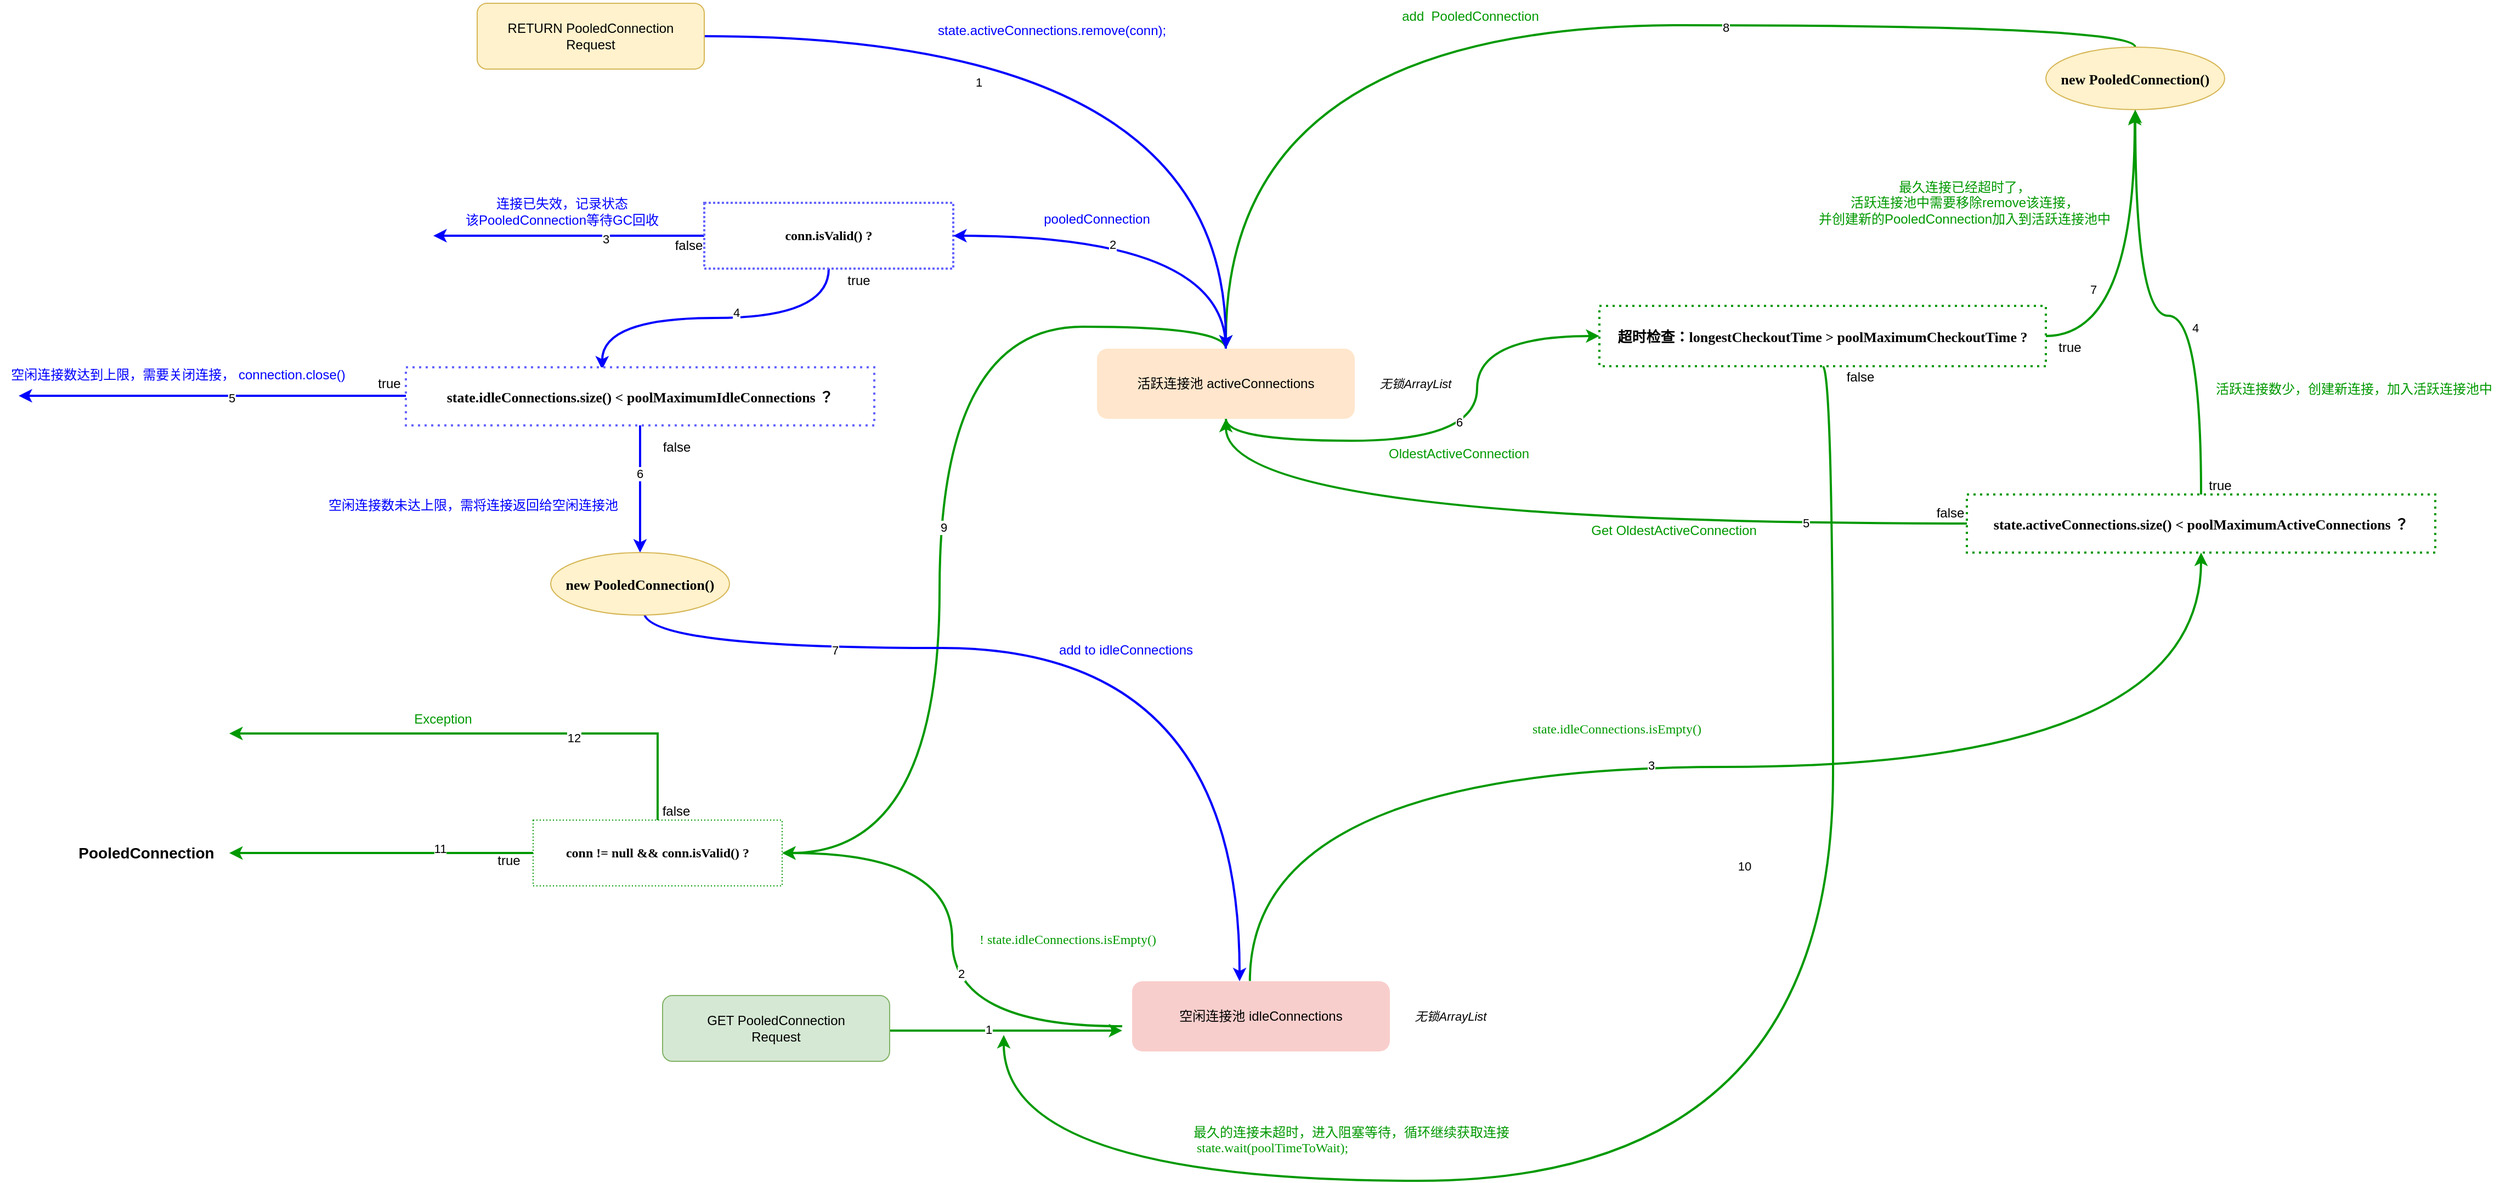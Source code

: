 <mxfile version="21.2.1" type="device">
  <diagram name="第 1 页" id="uaehS4REUFnTmjwTQcWF">
    <mxGraphModel dx="3006" dy="1489" grid="0" gridSize="10" guides="1" tooltips="1" connect="1" arrows="1" fold="1" page="0" pageScale="1" pageWidth="827" pageHeight="1169" math="0" shadow="0">
      <root>
        <mxCell id="0" />
        <mxCell id="1" parent="0" />
        <mxCell id="XAxzHW4d63KUv2WBRbAG-8" value="" style="group" vertex="1" connectable="0" parent="1">
          <mxGeometry x="232" y="768" width="346" height="64" as="geometry" />
        </mxCell>
        <mxCell id="XAxzHW4d63KUv2WBRbAG-4" value="空闲连接池&amp;nbsp;idleConnections" style="rounded=1;whiteSpace=wrap;html=1;fillColor=#f8cecc;strokeColor=none;" vertex="1" parent="XAxzHW4d63KUv2WBRbAG-8">
          <mxGeometry width="235" height="64" as="geometry" />
        </mxCell>
        <mxCell id="XAxzHW4d63KUv2WBRbAG-7" value="&lt;font style=&quot;font-size: 11px;&quot;&gt;&lt;i&gt;无锁ArrayList&lt;/i&gt;&lt;/font&gt;" style="text;html=1;strokeColor=none;fillColor=none;align=center;verticalAlign=middle;whiteSpace=wrap;rounded=0;" vertex="1" parent="XAxzHW4d63KUv2WBRbAG-8">
          <mxGeometry x="235" y="21.5" width="111" height="21" as="geometry" />
        </mxCell>
        <mxCell id="XAxzHW4d63KUv2WBRbAG-9" value="" style="group" vertex="1" connectable="0" parent="1">
          <mxGeometry x="200" y="191" width="346" height="64" as="geometry" />
        </mxCell>
        <mxCell id="XAxzHW4d63KUv2WBRbAG-3" value="活跃连接池&amp;nbsp;activeConnections" style="rounded=1;whiteSpace=wrap;html=1;fillColor=#ffe6cc;strokeColor=none;" vertex="1" parent="XAxzHW4d63KUv2WBRbAG-9">
          <mxGeometry width="235" height="64" as="geometry" />
        </mxCell>
        <mxCell id="XAxzHW4d63KUv2WBRbAG-6" value="&lt;font style=&quot;font-size: 11px;&quot;&gt;&lt;i&gt;无锁ArrayList&lt;/i&gt;&lt;/font&gt;" style="text;html=1;strokeColor=none;fillColor=none;align=center;verticalAlign=middle;whiteSpace=wrap;rounded=0;" vertex="1" parent="XAxzHW4d63KUv2WBRbAG-9">
          <mxGeometry x="235" y="21.5" width="111" height="21" as="geometry" />
        </mxCell>
        <mxCell id="XAxzHW4d63KUv2WBRbAG-15" value="&lt;font color=&quot;#009900&quot; face=&quot;Comic Sans MS&quot;&gt;! state.idleConnections.isEmpty()&lt;/font&gt;" style="text;html=1;strokeColor=none;fillColor=none;align=center;verticalAlign=middle;whiteSpace=wrap;rounded=0;" vertex="1" parent="1">
          <mxGeometry x="70" y="704" width="206.5" height="52" as="geometry" />
        </mxCell>
        <mxCell id="XAxzHW4d63KUv2WBRbAG-18" value="" style="endArrow=classic;html=1;rounded=0;strokeWidth=2;strokeColor=#009900;" edge="1" parent="1">
          <mxGeometry width="50" height="50" relative="1" as="geometry">
            <mxPoint x="8" y="813" as="sourcePoint" />
            <mxPoint x="223" y="813" as="targetPoint" />
          </mxGeometry>
        </mxCell>
        <mxCell id="XAxzHW4d63KUv2WBRbAG-69" value="1" style="edgeLabel;html=1;align=center;verticalAlign=middle;resizable=0;points=[];" vertex="1" connectable="0" parent="XAxzHW4d63KUv2WBRbAG-18">
          <mxGeometry x="-0.136" y="1" relative="1" as="geometry">
            <mxPoint as="offset" />
          </mxGeometry>
        </mxCell>
        <mxCell id="XAxzHW4d63KUv2WBRbAG-29" style="edgeStyle=orthogonalEdgeStyle;rounded=0;orthogonalLoop=1;jettySize=auto;html=1;entryX=0.5;entryY=0;entryDx=0;entryDy=0;curved=1;exitX=0.5;exitY=0;exitDx=0;exitDy=0;strokeColor=#009900;strokeWidth=2;" edge="1" parent="1" source="XAxzHW4d63KUv2WBRbAG-21" target="XAxzHW4d63KUv2WBRbAG-3">
          <mxGeometry relative="1" as="geometry">
            <mxPoint x="679" y="108" as="sourcePoint" />
          </mxGeometry>
        </mxCell>
        <mxCell id="XAxzHW4d63KUv2WBRbAG-87" value="8" style="edgeLabel;html=1;align=center;verticalAlign=middle;resizable=0;points=[];" vertex="1" connectable="0" parent="XAxzHW4d63KUv2WBRbAG-29">
          <mxGeometry x="-0.312" y="2" relative="1" as="geometry">
            <mxPoint as="offset" />
          </mxGeometry>
        </mxCell>
        <mxCell id="XAxzHW4d63KUv2WBRbAG-21" value="&lt;font size=&quot;1&quot; face=&quot;Comic Sans MS&quot;&gt;&lt;b style=&quot;font-size: 13px;&quot;&gt;new PooledConnection()&lt;/b&gt;&lt;/font&gt;" style="ellipse;whiteSpace=wrap;html=1;fillColor=#fff2cc;strokeColor=#d6b656;" vertex="1" parent="1">
          <mxGeometry x="1065" y="-84" width="163" height="57" as="geometry" />
        </mxCell>
        <mxCell id="XAxzHW4d63KUv2WBRbAG-30" style="edgeStyle=orthogonalEdgeStyle;rounded=0;orthogonalLoop=1;jettySize=auto;html=1;entryX=0.5;entryY=1;entryDx=0;entryDy=0;curved=1;strokeColor=#009900;strokeWidth=2;" edge="1" parent="1" source="XAxzHW4d63KUv2WBRbAG-26" target="XAxzHW4d63KUv2WBRbAG-21">
          <mxGeometry relative="1" as="geometry">
            <Array as="points">
              <mxPoint x="1207" y="161" />
              <mxPoint x="1147" y="161" />
            </Array>
          </mxGeometry>
        </mxCell>
        <mxCell id="XAxzHW4d63KUv2WBRbAG-73" value="4" style="edgeLabel;html=1;align=center;verticalAlign=middle;resizable=0;points=[];" vertex="1" connectable="0" parent="XAxzHW4d63KUv2WBRbAG-30">
          <mxGeometry x="-0.181" y="11" relative="1" as="geometry">
            <mxPoint as="offset" />
          </mxGeometry>
        </mxCell>
        <mxCell id="XAxzHW4d63KUv2WBRbAG-80" style="edgeStyle=orthogonalEdgeStyle;rounded=0;orthogonalLoop=1;jettySize=auto;html=1;entryX=0.5;entryY=1;entryDx=0;entryDy=0;curved=1;strokeColor=#009900;strokeWidth=2;" edge="1" parent="1" source="XAxzHW4d63KUv2WBRbAG-26" target="XAxzHW4d63KUv2WBRbAG-3">
          <mxGeometry relative="1" as="geometry" />
        </mxCell>
        <mxCell id="XAxzHW4d63KUv2WBRbAG-81" value="5" style="edgeLabel;html=1;align=center;verticalAlign=middle;resizable=0;points=[];" vertex="1" connectable="0" parent="XAxzHW4d63KUv2WBRbAG-80">
          <mxGeometry x="-0.618" y="-1" relative="1" as="geometry">
            <mxPoint as="offset" />
          </mxGeometry>
        </mxCell>
        <mxCell id="XAxzHW4d63KUv2WBRbAG-26" value="&lt;font style=&quot;font-size: 13px;&quot; face=&quot;Comic Sans MS&quot;&gt;&lt;b&gt;state.activeConnections.size() &amp;lt; poolMaximumActiveConnections ？&lt;/b&gt;&lt;/font&gt;" style="rounded=0;whiteSpace=wrap;html=1;dashed=1;dashPattern=1 2;strokeWidth=2;strokeColor=#009900;" vertex="1" parent="1">
          <mxGeometry x="993" y="324" width="427" height="53" as="geometry" />
        </mxCell>
        <mxCell id="XAxzHW4d63KUv2WBRbAG-27" style="edgeStyle=orthogonalEdgeStyle;rounded=0;orthogonalLoop=1;jettySize=auto;html=1;entryX=0.5;entryY=1;entryDx=0;entryDy=0;exitX=0.457;exitY=-0.004;exitDx=0;exitDy=0;exitPerimeter=0;curved=1;strokeWidth=2;strokeColor=#009900;" edge="1" parent="1" source="XAxzHW4d63KUv2WBRbAG-4" target="XAxzHW4d63KUv2WBRbAG-26">
          <mxGeometry relative="1" as="geometry" />
        </mxCell>
        <mxCell id="XAxzHW4d63KUv2WBRbAG-71" value="3" style="edgeLabel;html=1;align=center;verticalAlign=middle;resizable=0;points=[];" vertex="1" connectable="0" parent="XAxzHW4d63KUv2WBRbAG-27">
          <mxGeometry x="-0.109" y="2" relative="1" as="geometry">
            <mxPoint as="offset" />
          </mxGeometry>
        </mxCell>
        <mxCell id="XAxzHW4d63KUv2WBRbAG-28" value="&lt;span style=&quot;font-family: &amp;quot;Comic Sans MS&amp;quot;; font-size: 12px; font-style: normal; font-variant-ligatures: normal; font-variant-caps: normal; font-weight: 400; letter-spacing: normal; orphans: 2; text-align: center; text-indent: 0px; text-transform: none; widows: 2; word-spacing: 0px; -webkit-text-stroke-width: 0px; background-color: rgb(255, 255, 255); text-decoration-thickness: initial; text-decoration-style: initial; text-decoration-color: initial; float: none; display: inline !important;&quot;&gt;&lt;font color=&quot;#009900&quot;&gt;state.idleConnections.isEmpty()&lt;/font&gt;&lt;/span&gt;" style="text;whiteSpace=wrap;html=1;" vertex="1" parent="1">
          <mxGeometry x="595.0" y="524" width="206" height="37" as="geometry" />
        </mxCell>
        <mxCell id="XAxzHW4d63KUv2WBRbAG-31" value="&lt;font color=&quot;#009900&quot;&gt;活跃连接数少，创建新连接，加入活跃连接池中&lt;/font&gt;" style="text;html=1;strokeColor=none;fillColor=none;align=center;verticalAlign=middle;whiteSpace=wrap;rounded=0;" vertex="1" parent="1">
          <mxGeometry x="1214" y="219" width="264" height="17" as="geometry" />
        </mxCell>
        <mxCell id="XAxzHW4d63KUv2WBRbAG-32" value="&lt;font color=&quot;#009900&quot;&gt;add&amp;nbsp;&amp;nbsp;PooledConnection&lt;/font&gt;" style="text;html=1;strokeColor=none;fillColor=none;align=center;verticalAlign=middle;whiteSpace=wrap;rounded=0;" vertex="1" parent="1">
          <mxGeometry x="461" y="-127" width="159" height="30" as="geometry" />
        </mxCell>
        <mxCell id="XAxzHW4d63KUv2WBRbAG-37" value="&lt;font color=&quot;#009900&quot;&gt;Get OldestActiveConnection&lt;/font&gt;" style="text;html=1;strokeColor=none;fillColor=none;align=center;verticalAlign=middle;whiteSpace=wrap;rounded=0;" vertex="1" parent="1">
          <mxGeometry x="610" y="341" width="232" height="31" as="geometry" />
        </mxCell>
        <mxCell id="XAxzHW4d63KUv2WBRbAG-42" style="edgeStyle=orthogonalEdgeStyle;rounded=0;orthogonalLoop=1;jettySize=auto;html=1;curved=1;strokeColor=#009900;strokeWidth=2;" edge="1" parent="1" source="XAxzHW4d63KUv2WBRbAG-41">
          <mxGeometry relative="1" as="geometry">
            <mxPoint x="1146" y="-25" as="targetPoint" />
          </mxGeometry>
        </mxCell>
        <mxCell id="XAxzHW4d63KUv2WBRbAG-84" value="7" style="edgeLabel;html=1;align=center;verticalAlign=middle;resizable=0;points=[];" vertex="1" connectable="0" parent="XAxzHW4d63KUv2WBRbAG-42">
          <mxGeometry x="-0.128" y="39" relative="1" as="geometry">
            <mxPoint as="offset" />
          </mxGeometry>
        </mxCell>
        <mxCell id="XAxzHW4d63KUv2WBRbAG-85" style="edgeStyle=orthogonalEdgeStyle;rounded=0;orthogonalLoop=1;jettySize=auto;html=1;curved=1;exitX=0.5;exitY=1;exitDx=0;exitDy=0;strokeWidth=2;strokeColor=#009900;" edge="1" parent="1" source="XAxzHW4d63KUv2WBRbAG-41">
          <mxGeometry relative="1" as="geometry">
            <mxPoint x="115" y="817" as="targetPoint" />
            <Array as="points">
              <mxPoint x="871" y="950" />
              <mxPoint x="115" y="950" />
            </Array>
          </mxGeometry>
        </mxCell>
        <mxCell id="XAxzHW4d63KUv2WBRbAG-95" value="10" style="edgeLabel;html=1;align=center;verticalAlign=middle;resizable=0;points=[];" vertex="1" connectable="0" parent="XAxzHW4d63KUv2WBRbAG-85">
          <mxGeometry x="-0.443" y="-94" relative="1" as="geometry">
            <mxPoint x="13" y="8" as="offset" />
          </mxGeometry>
        </mxCell>
        <mxCell id="XAxzHW4d63KUv2WBRbAG-41" value="&lt;font style=&quot;font-size: 13px;&quot; face=&quot;Comic Sans MS&quot;&gt;&lt;b&gt;超时检查：longestCheckoutTime &amp;gt; poolMaximumCheckoutTime ?&lt;/b&gt;&lt;/font&gt;" style="rounded=0;whiteSpace=wrap;html=1;dashed=1;dashPattern=1 2;strokeColor=#009900;strokeWidth=2;" vertex="1" parent="1">
          <mxGeometry x="658" y="152" width="407" height="55" as="geometry" />
        </mxCell>
        <mxCell id="XAxzHW4d63KUv2WBRbAG-43" value="&lt;font color=&quot;#009900&quot;&gt;最久连接已经超时了，&lt;br&gt;活跃连接池中需要移除remove该连接，&lt;br&gt;并创建新的PooledConnection加入到活跃连接池中&lt;/font&gt;" style="text;html=1;strokeColor=none;fillColor=none;align=center;verticalAlign=middle;whiteSpace=wrap;rounded=0;" vertex="1" parent="1">
          <mxGeometry x="846" y="23" width="290" height="69" as="geometry" />
        </mxCell>
        <mxCell id="XAxzHW4d63KUv2WBRbAG-46" value="GET PooledConnection&lt;br&gt;Request" style="rounded=1;whiteSpace=wrap;html=1;fillColor=#d5e8d4;strokeColor=#82b366;" vertex="1" parent="1">
          <mxGeometry x="-196" y="781" width="207" height="60" as="geometry" />
        </mxCell>
        <mxCell id="XAxzHW4d63KUv2WBRbAG-62" style="edgeStyle=orthogonalEdgeStyle;rounded=0;orthogonalLoop=1;jettySize=auto;html=1;entryX=1;entryY=0.5;entryDx=0;entryDy=0;strokeColor=#009900;strokeWidth=2;" edge="1" parent="1" source="XAxzHW4d63KUv2WBRbAG-48" target="XAxzHW4d63KUv2WBRbAG-61">
          <mxGeometry relative="1" as="geometry" />
        </mxCell>
        <mxCell id="XAxzHW4d63KUv2WBRbAG-97" value="11" style="edgeLabel;html=1;align=center;verticalAlign=middle;resizable=0;points=[];" vertex="1" connectable="0" parent="XAxzHW4d63KUv2WBRbAG-62">
          <mxGeometry x="-0.393" y="-4" relative="1" as="geometry">
            <mxPoint x="-1" as="offset" />
          </mxGeometry>
        </mxCell>
        <mxCell id="XAxzHW4d63KUv2WBRbAG-63" style="edgeStyle=orthogonalEdgeStyle;rounded=0;orthogonalLoop=1;jettySize=auto;html=1;strokeColor=#009900;strokeWidth=2;" edge="1" parent="1" source="XAxzHW4d63KUv2WBRbAG-48">
          <mxGeometry relative="1" as="geometry">
            <mxPoint x="-591" y="542" as="targetPoint" />
            <Array as="points">
              <mxPoint x="-200" y="542" />
            </Array>
          </mxGeometry>
        </mxCell>
        <mxCell id="XAxzHW4d63KUv2WBRbAG-98" value="12" style="edgeLabel;html=1;align=center;verticalAlign=middle;resizable=0;points=[];" vertex="1" connectable="0" parent="XAxzHW4d63KUv2WBRbAG-63">
          <mxGeometry x="-0.338" y="4" relative="1" as="geometry">
            <mxPoint as="offset" />
          </mxGeometry>
        </mxCell>
        <mxCell id="XAxzHW4d63KUv2WBRbAG-48" value="&lt;font face=&quot;Comic Sans MS&quot;&gt;&lt;b&gt;conn != null &amp;amp;&amp;amp; conn.isValid() ?&lt;/b&gt;&lt;/font&gt;" style="rounded=0;whiteSpace=wrap;html=1;dashed=1;dashPattern=1 2;strokeColor=#009900;" vertex="1" parent="1">
          <mxGeometry x="-314" y="621" width="227" height="60" as="geometry" />
        </mxCell>
        <mxCell id="XAxzHW4d63KUv2WBRbAG-60" value="&lt;font color=&quot;#009900&quot;&gt;Exception&lt;/font&gt;" style="text;html=1;strokeColor=none;fillColor=none;align=center;verticalAlign=middle;whiteSpace=wrap;rounded=0;" vertex="1" parent="1">
          <mxGeometry x="-426" y="514" width="60" height="30" as="geometry" />
        </mxCell>
        <mxCell id="XAxzHW4d63KUv2WBRbAG-61" value="&lt;font style=&quot;font-size: 14px;&quot;&gt;&lt;b&gt;PooledConnection&lt;/b&gt;&lt;/font&gt;" style="text;html=1;strokeColor=none;fillColor=none;align=center;verticalAlign=middle;whiteSpace=wrap;rounded=0;" vertex="1" parent="1">
          <mxGeometry x="-742" y="616.5" width="151" height="69" as="geometry" />
        </mxCell>
        <mxCell id="XAxzHW4d63KUv2WBRbAG-65" value="false&lt;br&gt;" style="text;html=1;strokeColor=none;fillColor=none;align=center;verticalAlign=middle;whiteSpace=wrap;rounded=0;" vertex="1" parent="1">
          <mxGeometry x="948" y="326" width="60" height="30" as="geometry" />
        </mxCell>
        <mxCell id="XAxzHW4d63KUv2WBRbAG-66" value="false&lt;br&gt;" style="text;html=1;strokeColor=none;fillColor=none;align=center;verticalAlign=middle;whiteSpace=wrap;rounded=0;" vertex="1" parent="1">
          <mxGeometry x="-214" y="598" width="61" height="30" as="geometry" />
        </mxCell>
        <mxCell id="XAxzHW4d63KUv2WBRbAG-67" value="true" style="text;html=1;strokeColor=none;fillColor=none;align=center;verticalAlign=middle;whiteSpace=wrap;rounded=0;" vertex="1" parent="1">
          <mxGeometry x="-366" y="643" width="60" height="30" as="geometry" />
        </mxCell>
        <mxCell id="XAxzHW4d63KUv2WBRbAG-68" style="edgeStyle=orthogonalEdgeStyle;rounded=0;orthogonalLoop=1;jettySize=auto;html=1;entryX=1;entryY=0.5;entryDx=0;entryDy=0;curved=1;strokeColor=#009900;strokeWidth=2;" edge="1" parent="1" target="XAxzHW4d63KUv2WBRbAG-48">
          <mxGeometry relative="1" as="geometry">
            <mxPoint x="223" y="809" as="sourcePoint" />
          </mxGeometry>
        </mxCell>
        <mxCell id="XAxzHW4d63KUv2WBRbAG-70" value="2" style="edgeLabel;html=1;align=center;verticalAlign=middle;resizable=0;points=[];" vertex="1" connectable="0" parent="XAxzHW4d63KUv2WBRbAG-68">
          <mxGeometry x="-0.131" y="-8" relative="1" as="geometry">
            <mxPoint as="offset" />
          </mxGeometry>
        </mxCell>
        <mxCell id="XAxzHW4d63KUv2WBRbAG-72" value="true" style="text;html=1;strokeColor=none;fillColor=none;align=center;verticalAlign=middle;whiteSpace=wrap;rounded=0;" vertex="1" parent="1">
          <mxGeometry x="1194" y="301" width="60" height="30" as="geometry" />
        </mxCell>
        <mxCell id="XAxzHW4d63KUv2WBRbAG-78" value="&lt;span style=&quot;font-family: Helvetica; font-size: 12px; font-style: normal; font-variant-ligatures: normal; font-variant-caps: normal; font-weight: 400; letter-spacing: normal; orphans: 2; text-align: center; text-indent: 0px; text-transform: none; widows: 2; word-spacing: 0px; -webkit-text-stroke-width: 0px; background-color: rgb(255, 255, 255); text-decoration-thickness: initial; text-decoration-style: initial; text-decoration-color: initial; float: none; display: inline !important;&quot;&gt;&lt;font color=&quot;#009900&quot;&gt;OldestActiveConnection&lt;/font&gt;&lt;/span&gt;" style="text;whiteSpace=wrap;html=1;" vertex="1" parent="1">
          <mxGeometry x="463.999" y="272.997" width="153" height="36" as="geometry" />
        </mxCell>
        <mxCell id="XAxzHW4d63KUv2WBRbAG-79" style="edgeStyle=orthogonalEdgeStyle;rounded=0;orthogonalLoop=1;jettySize=auto;html=1;curved=1;exitX=0.5;exitY=1;exitDx=0;exitDy=0;strokeColor=#009900;strokeWidth=2;" edge="1" parent="1" source="XAxzHW4d63KUv2WBRbAG-3" target="XAxzHW4d63KUv2WBRbAG-41">
          <mxGeometry relative="1" as="geometry" />
        </mxCell>
        <mxCell id="XAxzHW4d63KUv2WBRbAG-82" value="6" style="edgeLabel;html=1;align=center;verticalAlign=middle;resizable=0;points=[];" vertex="1" connectable="0" parent="XAxzHW4d63KUv2WBRbAG-79">
          <mxGeometry x="0.168" y="17" relative="1" as="geometry">
            <mxPoint as="offset" />
          </mxGeometry>
        </mxCell>
        <mxCell id="XAxzHW4d63KUv2WBRbAG-86" value="&lt;span style=&quot;orphans: 2; text-align: center; text-indent: 0px; widows: 2; background-color: rgb(255, 255, 255); text-decoration-thickness: initial; text-decoration-style: initial; text-decoration-color: initial; float: none; display: inline !important;&quot;&gt;&lt;font color=&quot;#009900&quot;&gt;最久的连接未超时，进入阻塞等待，循环继续获取连接&lt;br&gt;&lt;font face=&quot;Comic Sans MS&quot;&gt;&amp;nbsp;state.wait(poolTimeToWait);&lt;/font&gt;&lt;/font&gt;&lt;br&gt;&lt;/span&gt;" style="text;whiteSpace=wrap;html=1;" vertex="1" parent="1">
          <mxGeometry x="286" y="892" width="389" height="44" as="geometry" />
        </mxCell>
        <mxCell id="XAxzHW4d63KUv2WBRbAG-90" value="true" style="text;html=1;strokeColor=none;fillColor=none;align=center;verticalAlign=middle;whiteSpace=wrap;rounded=0;" vertex="1" parent="1">
          <mxGeometry x="1057" y="175" width="60" height="30" as="geometry" />
        </mxCell>
        <mxCell id="XAxzHW4d63KUv2WBRbAG-91" value="false" style="text;html=1;strokeColor=none;fillColor=none;align=center;verticalAlign=middle;whiteSpace=wrap;rounded=0;" vertex="1" parent="1">
          <mxGeometry x="866" y="202" width="60" height="30" as="geometry" />
        </mxCell>
        <mxCell id="XAxzHW4d63KUv2WBRbAG-93" style="edgeStyle=orthogonalEdgeStyle;rounded=0;orthogonalLoop=1;jettySize=auto;html=1;entryX=1;entryY=0.5;entryDx=0;entryDy=0;curved=1;exitX=0.5;exitY=0;exitDx=0;exitDy=0;strokeColor=#009900;strokeWidth=2;" edge="1" parent="1" source="XAxzHW4d63KUv2WBRbAG-3" target="XAxzHW4d63KUv2WBRbAG-48">
          <mxGeometry relative="1" as="geometry" />
        </mxCell>
        <mxCell id="XAxzHW4d63KUv2WBRbAG-134" value="9" style="edgeLabel;html=1;align=center;verticalAlign=middle;resizable=0;points=[];" vertex="1" connectable="0" parent="XAxzHW4d63KUv2WBRbAG-93">
          <mxGeometry x="0.025" y="3" relative="1" as="geometry">
            <mxPoint as="offset" />
          </mxGeometry>
        </mxCell>
        <mxCell id="XAxzHW4d63KUv2WBRbAG-101" style="edgeStyle=orthogonalEdgeStyle;rounded=0;orthogonalLoop=1;jettySize=auto;html=1;entryX=0.5;entryY=0;entryDx=0;entryDy=0;elbow=vertical;curved=1;strokeColor=#0000FF;strokeWidth=2;" edge="1" parent="1" source="XAxzHW4d63KUv2WBRbAG-99" target="XAxzHW4d63KUv2WBRbAG-3">
          <mxGeometry relative="1" as="geometry" />
        </mxCell>
        <mxCell id="XAxzHW4d63KUv2WBRbAG-130" value="1" style="edgeLabel;html=1;align=center;verticalAlign=middle;resizable=0;points=[];" vertex="1" connectable="0" parent="XAxzHW4d63KUv2WBRbAG-101">
          <mxGeometry x="-0.344" y="-42" relative="1" as="geometry">
            <mxPoint as="offset" />
          </mxGeometry>
        </mxCell>
        <mxCell id="XAxzHW4d63KUv2WBRbAG-99" value="RETURN PooledConnection&lt;br&gt;Request" style="rounded=1;whiteSpace=wrap;html=1;fillColor=#fff2cc;strokeColor=#d6b656;" vertex="1" parent="1">
          <mxGeometry x="-365" y="-124" width="207" height="60" as="geometry" />
        </mxCell>
        <mxCell id="XAxzHW4d63KUv2WBRbAG-112" style="edgeStyle=orthogonalEdgeStyle;rounded=0;orthogonalLoop=1;jettySize=auto;html=1;strokeColor=#0000FF;strokeWidth=2;" edge="1" parent="1" source="XAxzHW4d63KUv2WBRbAG-110">
          <mxGeometry relative="1" as="geometry">
            <mxPoint x="-405" y="88" as="targetPoint" />
          </mxGeometry>
        </mxCell>
        <mxCell id="XAxzHW4d63KUv2WBRbAG-141" value="3" style="edgeLabel;html=1;align=center;verticalAlign=middle;resizable=0;points=[];" vertex="1" connectable="0" parent="XAxzHW4d63KUv2WBRbAG-112">
          <mxGeometry x="-0.274" y="3" relative="1" as="geometry">
            <mxPoint as="offset" />
          </mxGeometry>
        </mxCell>
        <mxCell id="XAxzHW4d63KUv2WBRbAG-118" style="edgeStyle=orthogonalEdgeStyle;rounded=0;orthogonalLoop=1;jettySize=auto;html=1;entryX=0.419;entryY=0.038;entryDx=0;entryDy=0;entryPerimeter=0;curved=1;strokeColor=#0000FF;strokeWidth=2;" edge="1" parent="1" source="XAxzHW4d63KUv2WBRbAG-110" target="XAxzHW4d63KUv2WBRbAG-117">
          <mxGeometry relative="1" as="geometry" />
        </mxCell>
        <mxCell id="XAxzHW4d63KUv2WBRbAG-142" value="4" style="edgeLabel;html=1;align=center;verticalAlign=middle;resizable=0;points=[];" vertex="1" connectable="0" parent="XAxzHW4d63KUv2WBRbAG-118">
          <mxGeometry x="-0.134" y="-5" relative="1" as="geometry">
            <mxPoint as="offset" />
          </mxGeometry>
        </mxCell>
        <mxCell id="XAxzHW4d63KUv2WBRbAG-110" value="&lt;font face=&quot;Comic Sans MS&quot;&gt;&lt;b&gt;conn.isValid() ?&lt;/b&gt;&lt;/font&gt;" style="rounded=0;whiteSpace=wrap;html=1;dashed=1;dashPattern=1 1;strokeColor=#6666FF;strokeWidth=2;" vertex="1" parent="1">
          <mxGeometry x="-158" y="58" width="227" height="60" as="geometry" />
        </mxCell>
        <mxCell id="XAxzHW4d63KUv2WBRbAG-111" value="" style="endArrow=classic;html=1;rounded=0;exitX=0.5;exitY=0;exitDx=0;exitDy=0;entryX=1;entryY=0.5;entryDx=0;entryDy=0;edgeStyle=orthogonalEdgeStyle;curved=1;strokeColor=#0000FF;strokeWidth=2;" edge="1" parent="1" source="XAxzHW4d63KUv2WBRbAG-3" target="XAxzHW4d63KUv2WBRbAG-110">
          <mxGeometry width="50" height="50" relative="1" as="geometry">
            <mxPoint x="165" y="173" as="sourcePoint" />
            <mxPoint x="215" y="123" as="targetPoint" />
          </mxGeometry>
        </mxCell>
        <mxCell id="XAxzHW4d63KUv2WBRbAG-139" value="2" style="edgeLabel;html=1;align=center;verticalAlign=middle;resizable=0;points=[];" vertex="1" connectable="0" parent="XAxzHW4d63KUv2WBRbAG-111">
          <mxGeometry x="0.178" y="8" relative="1" as="geometry">
            <mxPoint as="offset" />
          </mxGeometry>
        </mxCell>
        <mxCell id="XAxzHW4d63KUv2WBRbAG-115" value="&lt;font color=&quot;#0000ff&quot;&gt;连接已失效，记录状态&lt;br&gt;该PooledConnection等待GC回收&lt;/font&gt;" style="text;html=1;strokeColor=none;fillColor=none;align=center;verticalAlign=middle;whiteSpace=wrap;rounded=0;" vertex="1" parent="1">
          <mxGeometry x="-403.5" y="49" width="231" height="33" as="geometry" />
        </mxCell>
        <mxCell id="XAxzHW4d63KUv2WBRbAG-116" value="false&lt;br&gt;" style="text;html=1;strokeColor=none;fillColor=none;align=center;verticalAlign=middle;whiteSpace=wrap;rounded=0;" vertex="1" parent="1">
          <mxGeometry x="-202" y="82" width="60" height="30" as="geometry" />
        </mxCell>
        <mxCell id="XAxzHW4d63KUv2WBRbAG-120" style="edgeStyle=orthogonalEdgeStyle;rounded=0;orthogonalLoop=1;jettySize=auto;html=1;curved=1;exitX=0.5;exitY=1;exitDx=0;exitDy=0;strokeColor=#0000FF;strokeWidth=2;" edge="1" parent="1" source="XAxzHW4d63KUv2WBRbAG-122" target="XAxzHW4d63KUv2WBRbAG-4">
          <mxGeometry relative="1" as="geometry">
            <mxPoint x="315" y="732" as="targetPoint" />
            <Array as="points">
              <mxPoint x="-216" y="398" />
              <mxPoint x="-213" y="398" />
              <mxPoint x="-213" y="464" />
              <mxPoint x="330" y="464" />
            </Array>
          </mxGeometry>
        </mxCell>
        <mxCell id="XAxzHW4d63KUv2WBRbAG-144" value="7" style="edgeLabel;html=1;align=center;verticalAlign=middle;resizable=0;points=[];" vertex="1" connectable="0" parent="XAxzHW4d63KUv2WBRbAG-120">
          <mxGeometry x="-0.413" y="-2" relative="1" as="geometry">
            <mxPoint as="offset" />
          </mxGeometry>
        </mxCell>
        <mxCell id="XAxzHW4d63KUv2WBRbAG-124" style="edgeStyle=orthogonalEdgeStyle;rounded=0;orthogonalLoop=1;jettySize=auto;html=1;entryX=0.5;entryY=0;entryDx=0;entryDy=0;strokeColor=#0000FF;strokeWidth=2;" edge="1" parent="1" source="XAxzHW4d63KUv2WBRbAG-117" target="XAxzHW4d63KUv2WBRbAG-122">
          <mxGeometry relative="1" as="geometry" />
        </mxCell>
        <mxCell id="XAxzHW4d63KUv2WBRbAG-145" value="6" style="edgeLabel;html=1;align=center;verticalAlign=middle;resizable=0;points=[];" vertex="1" connectable="0" parent="XAxzHW4d63KUv2WBRbAG-124">
          <mxGeometry x="-0.261" y="-1" relative="1" as="geometry">
            <mxPoint y="1" as="offset" />
          </mxGeometry>
        </mxCell>
        <mxCell id="XAxzHW4d63KUv2WBRbAG-125" style="edgeStyle=orthogonalEdgeStyle;rounded=0;orthogonalLoop=1;jettySize=auto;html=1;strokeColor=#0000FF;strokeWidth=2;" edge="1" parent="1" source="XAxzHW4d63KUv2WBRbAG-117">
          <mxGeometry relative="1" as="geometry">
            <mxPoint x="-783" y="234" as="targetPoint" />
          </mxGeometry>
        </mxCell>
        <mxCell id="XAxzHW4d63KUv2WBRbAG-143" value="5" style="edgeLabel;html=1;align=center;verticalAlign=middle;resizable=0;points=[];" vertex="1" connectable="0" parent="XAxzHW4d63KUv2WBRbAG-125">
          <mxGeometry x="-0.097" y="2" relative="1" as="geometry">
            <mxPoint as="offset" />
          </mxGeometry>
        </mxCell>
        <mxCell id="XAxzHW4d63KUv2WBRbAG-117" value="&lt;font size=&quot;1&quot; face=&quot;Comic Sans MS&quot;&gt;&lt;b style=&quot;font-size: 13px;&quot;&gt;state.idleConnections.size() &amp;lt; poolMaximumIdleConnections ？&lt;/b&gt;&lt;/font&gt;" style="rounded=0;whiteSpace=wrap;html=1;dashed=1;dashPattern=1 2;strokeColor=#6666FF;strokeWidth=2;" vertex="1" parent="1">
          <mxGeometry x="-430" y="208" width="427" height="53" as="geometry" />
        </mxCell>
        <mxCell id="XAxzHW4d63KUv2WBRbAG-119" value="true" style="text;html=1;strokeColor=none;fillColor=none;align=center;verticalAlign=middle;whiteSpace=wrap;rounded=0;" vertex="1" parent="1">
          <mxGeometry x="-47" y="114" width="60" height="30" as="geometry" />
        </mxCell>
        <mxCell id="XAxzHW4d63KUv2WBRbAG-121" value="&lt;font color=&quot;#0000ff&quot;&gt;add to&amp;nbsp;idleConnections&lt;/font&gt;" style="text;html=1;align=center;verticalAlign=middle;resizable=0;points=[];autosize=1;strokeColor=none;fillColor=none;" vertex="1" parent="1">
          <mxGeometry x="156" y="453" width="140" height="26" as="geometry" />
        </mxCell>
        <mxCell id="XAxzHW4d63KUv2WBRbAG-122" value="&lt;font size=&quot;1&quot; face=&quot;Comic Sans MS&quot;&gt;&lt;b style=&quot;font-size: 13px;&quot;&gt;new PooledConnection()&lt;/b&gt;&lt;/font&gt;" style="ellipse;whiteSpace=wrap;html=1;fillColor=#fff2cc;strokeColor=#d6b656;" vertex="1" parent="1">
          <mxGeometry x="-298" y="377" width="163" height="57" as="geometry" />
        </mxCell>
        <mxCell id="XAxzHW4d63KUv2WBRbAG-126" value="&lt;font color=&quot;#0000ff&quot;&gt;空闲连接数达到上限，需要关闭连接， connection.close()&lt;/font&gt;" style="text;html=1;align=center;verticalAlign=middle;resizable=0;points=[];autosize=1;strokeColor=none;fillColor=none;" vertex="1" parent="1">
          <mxGeometry x="-800" y="202" width="323" height="26" as="geometry" />
        </mxCell>
        <mxCell id="XAxzHW4d63KUv2WBRbAG-127" value="false" style="text;html=1;strokeColor=none;fillColor=none;align=center;verticalAlign=middle;whiteSpace=wrap;rounded=0;" vertex="1" parent="1">
          <mxGeometry x="-213" y="266" width="60" height="30" as="geometry" />
        </mxCell>
        <mxCell id="XAxzHW4d63KUv2WBRbAG-128" value="true" style="text;html=1;strokeColor=none;fillColor=none;align=center;verticalAlign=middle;whiteSpace=wrap;rounded=0;" vertex="1" parent="1">
          <mxGeometry x="-475" y="208" width="60" height="30" as="geometry" />
        </mxCell>
        <mxCell id="XAxzHW4d63KUv2WBRbAG-129" value="&lt;font color=&quot;#0000ff&quot;&gt;空闲连接数未达上限，需将连接返回给空闲连接池&lt;/font&gt;" style="text;html=1;align=center;verticalAlign=middle;resizable=0;points=[];autosize=1;strokeColor=none;fillColor=none;" vertex="1" parent="1">
          <mxGeometry x="-510" y="321" width="282" height="26" as="geometry" />
        </mxCell>
        <mxCell id="XAxzHW4d63KUv2WBRbAG-132" value="&lt;font color=&quot;#0000ff&quot;&gt;state.activeConnections.remove(conn);&lt;/font&gt;" style="text;whiteSpace=wrap;html=1;" vertex="1" parent="1">
          <mxGeometry x="53" y="-113" width="231" height="29" as="geometry" />
        </mxCell>
        <mxCell id="XAxzHW4d63KUv2WBRbAG-140" value="&lt;font color=&quot;#0000ff&quot;&gt;pooledConnection&lt;/font&gt;" style="text;html=1;strokeColor=none;fillColor=none;align=center;verticalAlign=middle;whiteSpace=wrap;rounded=0;" vertex="1" parent="1">
          <mxGeometry x="146" y="58" width="108" height="30" as="geometry" />
        </mxCell>
      </root>
    </mxGraphModel>
  </diagram>
</mxfile>
